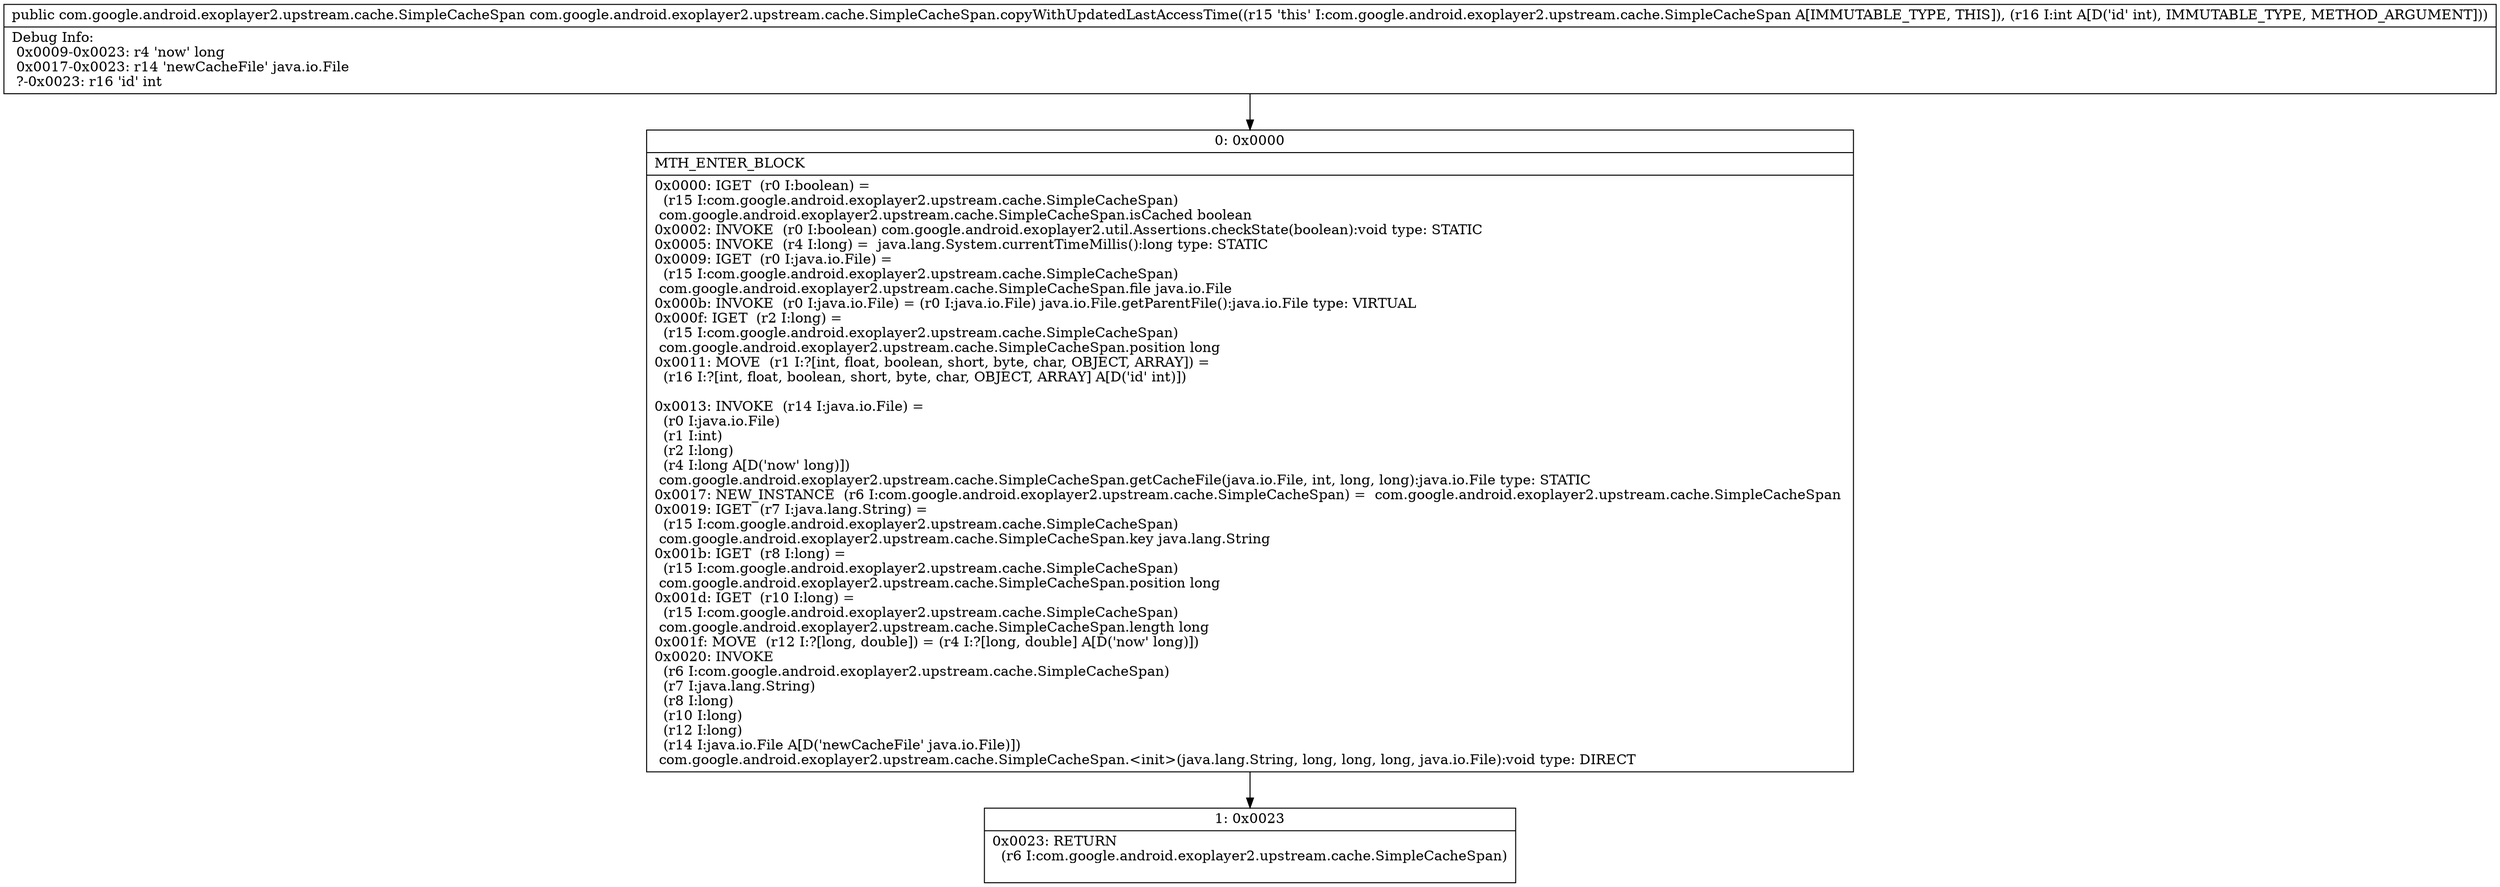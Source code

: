 digraph "CFG forcom.google.android.exoplayer2.upstream.cache.SimpleCacheSpan.copyWithUpdatedLastAccessTime(I)Lcom\/google\/android\/exoplayer2\/upstream\/cache\/SimpleCacheSpan;" {
Node_0 [shape=record,label="{0\:\ 0x0000|MTH_ENTER_BLOCK\l|0x0000: IGET  (r0 I:boolean) = \l  (r15 I:com.google.android.exoplayer2.upstream.cache.SimpleCacheSpan)\l com.google.android.exoplayer2.upstream.cache.SimpleCacheSpan.isCached boolean \l0x0002: INVOKE  (r0 I:boolean) com.google.android.exoplayer2.util.Assertions.checkState(boolean):void type: STATIC \l0x0005: INVOKE  (r4 I:long) =  java.lang.System.currentTimeMillis():long type: STATIC \l0x0009: IGET  (r0 I:java.io.File) = \l  (r15 I:com.google.android.exoplayer2.upstream.cache.SimpleCacheSpan)\l com.google.android.exoplayer2.upstream.cache.SimpleCacheSpan.file java.io.File \l0x000b: INVOKE  (r0 I:java.io.File) = (r0 I:java.io.File) java.io.File.getParentFile():java.io.File type: VIRTUAL \l0x000f: IGET  (r2 I:long) = \l  (r15 I:com.google.android.exoplayer2.upstream.cache.SimpleCacheSpan)\l com.google.android.exoplayer2.upstream.cache.SimpleCacheSpan.position long \l0x0011: MOVE  (r1 I:?[int, float, boolean, short, byte, char, OBJECT, ARRAY]) = \l  (r16 I:?[int, float, boolean, short, byte, char, OBJECT, ARRAY] A[D('id' int)])\l \l0x0013: INVOKE  (r14 I:java.io.File) = \l  (r0 I:java.io.File)\l  (r1 I:int)\l  (r2 I:long)\l  (r4 I:long A[D('now' long)])\l com.google.android.exoplayer2.upstream.cache.SimpleCacheSpan.getCacheFile(java.io.File, int, long, long):java.io.File type: STATIC \l0x0017: NEW_INSTANCE  (r6 I:com.google.android.exoplayer2.upstream.cache.SimpleCacheSpan) =  com.google.android.exoplayer2.upstream.cache.SimpleCacheSpan \l0x0019: IGET  (r7 I:java.lang.String) = \l  (r15 I:com.google.android.exoplayer2.upstream.cache.SimpleCacheSpan)\l com.google.android.exoplayer2.upstream.cache.SimpleCacheSpan.key java.lang.String \l0x001b: IGET  (r8 I:long) = \l  (r15 I:com.google.android.exoplayer2.upstream.cache.SimpleCacheSpan)\l com.google.android.exoplayer2.upstream.cache.SimpleCacheSpan.position long \l0x001d: IGET  (r10 I:long) = \l  (r15 I:com.google.android.exoplayer2.upstream.cache.SimpleCacheSpan)\l com.google.android.exoplayer2.upstream.cache.SimpleCacheSpan.length long \l0x001f: MOVE  (r12 I:?[long, double]) = (r4 I:?[long, double] A[D('now' long)]) \l0x0020: INVOKE  \l  (r6 I:com.google.android.exoplayer2.upstream.cache.SimpleCacheSpan)\l  (r7 I:java.lang.String)\l  (r8 I:long)\l  (r10 I:long)\l  (r12 I:long)\l  (r14 I:java.io.File A[D('newCacheFile' java.io.File)])\l com.google.android.exoplayer2.upstream.cache.SimpleCacheSpan.\<init\>(java.lang.String, long, long, long, java.io.File):void type: DIRECT \l}"];
Node_1 [shape=record,label="{1\:\ 0x0023|0x0023: RETURN  \l  (r6 I:com.google.android.exoplayer2.upstream.cache.SimpleCacheSpan)\l \l}"];
MethodNode[shape=record,label="{public com.google.android.exoplayer2.upstream.cache.SimpleCacheSpan com.google.android.exoplayer2.upstream.cache.SimpleCacheSpan.copyWithUpdatedLastAccessTime((r15 'this' I:com.google.android.exoplayer2.upstream.cache.SimpleCacheSpan A[IMMUTABLE_TYPE, THIS]), (r16 I:int A[D('id' int), IMMUTABLE_TYPE, METHOD_ARGUMENT]))  | Debug Info:\l  0x0009\-0x0023: r4 'now' long\l  0x0017\-0x0023: r14 'newCacheFile' java.io.File\l  ?\-0x0023: r16 'id' int\l}"];
MethodNode -> Node_0;
Node_0 -> Node_1;
}


